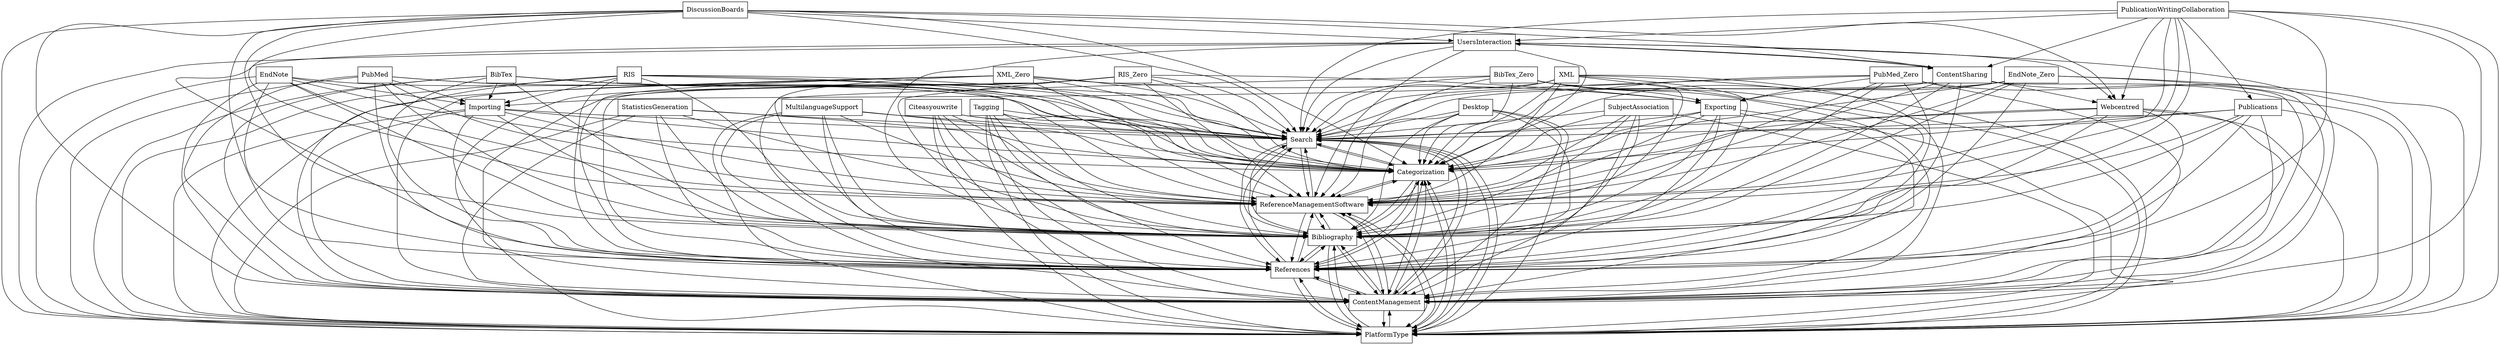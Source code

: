 digraph{
graph [rankdir=TB];
node [shape=box];
edge [arrowhead=normal];
0[label="Search",]
1[label="Categorization",]
2[label="UsersInteraction",]
3[label="PlatformType",]
4[label="DiscussionBoards",]
5[label="ContentManagement",]
6[label="MultilanguageSupport",]
7[label="RIS_Zero",]
8[label="Citeasyouwrite",]
9[label="StatisticsGeneration",]
10[label="References",]
11[label="RIS",]
12[label="Webcentred",]
13[label="Tagging",]
14[label="Importing",]
15[label="Desktop",]
16[label="PubMed_Zero",]
17[label="SubjectAssociation",]
18[label="EndNote",]
19[label="Exporting",]
20[label="BibTex_Zero",]
21[label="Publications",]
22[label="PublicationWritingCollaboration",]
23[label="PubMed",]
24[label="Bibliography",]
25[label="BibTex",]
26[label="ContentSharing",]
27[label="XML",]
28[label="EndNote_Zero",]
29[label="XML_Zero",]
30[label="ReferenceManagementSoftware",]
0->1[label="",]
0->3[label="",]
0->5[label="",]
0->10[label="",]
0->24[label="",]
0->30[label="",]
1->0[label="",]
1->3[label="",]
1->5[label="",]
1->10[label="",]
1->24[label="",]
1->30[label="",]
2->0[label="",]
2->1[label="",]
2->3[label="",]
2->5[label="",]
2->10[label="",]
2->12[label="",]
2->24[label="",]
2->26[label="",]
2->30[label="",]
3->0[label="",]
3->1[label="",]
3->5[label="",]
3->10[label="",]
3->24[label="",]
3->30[label="",]
4->0[label="",]
4->1[label="",]
4->2[label="",]
4->3[label="",]
4->5[label="",]
4->10[label="",]
4->12[label="",]
4->24[label="",]
4->26[label="",]
4->30[label="",]
5->0[label="",]
5->1[label="",]
5->3[label="",]
5->10[label="",]
5->24[label="",]
5->30[label="",]
6->0[label="",]
6->1[label="",]
6->3[label="",]
6->5[label="",]
6->10[label="",]
6->24[label="",]
6->30[label="",]
7->0[label="",]
7->1[label="",]
7->3[label="",]
7->5[label="",]
7->10[label="",]
7->19[label="",]
7->24[label="",]
7->30[label="",]
8->0[label="",]
8->1[label="",]
8->3[label="",]
8->5[label="",]
8->10[label="",]
8->24[label="",]
8->30[label="",]
9->0[label="",]
9->1[label="",]
9->3[label="",]
9->5[label="",]
9->10[label="",]
9->24[label="",]
9->30[label="",]
10->0[label="",]
10->1[label="",]
10->3[label="",]
10->5[label="",]
10->24[label="",]
10->30[label="",]
11->0[label="",]
11->1[label="",]
11->3[label="",]
11->5[label="",]
11->10[label="",]
11->14[label="",]
11->24[label="",]
11->30[label="",]
12->0[label="",]
12->1[label="",]
12->3[label="",]
12->5[label="",]
12->10[label="",]
12->24[label="",]
12->30[label="",]
13->0[label="",]
13->1[label="",]
13->3[label="",]
13->5[label="",]
13->10[label="",]
13->24[label="",]
13->30[label="",]
14->0[label="",]
14->1[label="",]
14->3[label="",]
14->5[label="",]
14->10[label="",]
14->24[label="",]
14->30[label="",]
15->0[label="",]
15->1[label="",]
15->3[label="",]
15->5[label="",]
15->10[label="",]
15->24[label="",]
15->30[label="",]
16->0[label="",]
16->1[label="",]
16->3[label="",]
16->5[label="",]
16->10[label="",]
16->19[label="",]
16->24[label="",]
16->30[label="",]
17->0[label="",]
17->1[label="",]
17->3[label="",]
17->5[label="",]
17->10[label="",]
17->24[label="",]
17->30[label="",]
18->0[label="",]
18->1[label="",]
18->3[label="",]
18->5[label="",]
18->10[label="",]
18->14[label="",]
18->24[label="",]
18->30[label="",]
19->0[label="",]
19->1[label="",]
19->3[label="",]
19->5[label="",]
19->10[label="",]
19->24[label="",]
19->30[label="",]
20->0[label="",]
20->1[label="",]
20->3[label="",]
20->5[label="",]
20->10[label="",]
20->19[label="",]
20->24[label="",]
20->30[label="",]
21->0[label="",]
21->1[label="",]
21->3[label="",]
21->5[label="",]
21->10[label="",]
21->24[label="",]
21->30[label="",]
22->0[label="",]
22->1[label="",]
22->2[label="",]
22->3[label="",]
22->5[label="",]
22->10[label="",]
22->12[label="",]
22->21[label="",]
22->24[label="",]
22->26[label="",]
22->30[label="",]
23->0[label="",]
23->1[label="",]
23->3[label="",]
23->5[label="",]
23->10[label="",]
23->14[label="",]
23->24[label="",]
23->30[label="",]
24->0[label="",]
24->1[label="",]
24->3[label="",]
24->5[label="",]
24->10[label="",]
24->30[label="",]
25->0[label="",]
25->1[label="",]
25->3[label="",]
25->5[label="",]
25->10[label="",]
25->14[label="",]
25->24[label="",]
25->30[label="",]
26->0[label="",]
26->1[label="",]
26->2[label="",]
26->3[label="",]
26->5[label="",]
26->10[label="",]
26->12[label="",]
26->24[label="",]
26->30[label="",]
27->0[label="",]
27->1[label="",]
27->3[label="",]
27->5[label="",]
27->10[label="",]
27->14[label="",]
27->24[label="",]
27->30[label="",]
28->0[label="",]
28->1[label="",]
28->3[label="",]
28->5[label="",]
28->10[label="",]
28->19[label="",]
28->24[label="",]
28->30[label="",]
29->0[label="",]
29->1[label="",]
29->3[label="",]
29->5[label="",]
29->10[label="",]
29->19[label="",]
29->24[label="",]
29->30[label="",]
30->0[label="",]
30->1[label="",]
30->3[label="",]
30->5[label="",]
30->10[label="",]
30->24[label="",]
}
